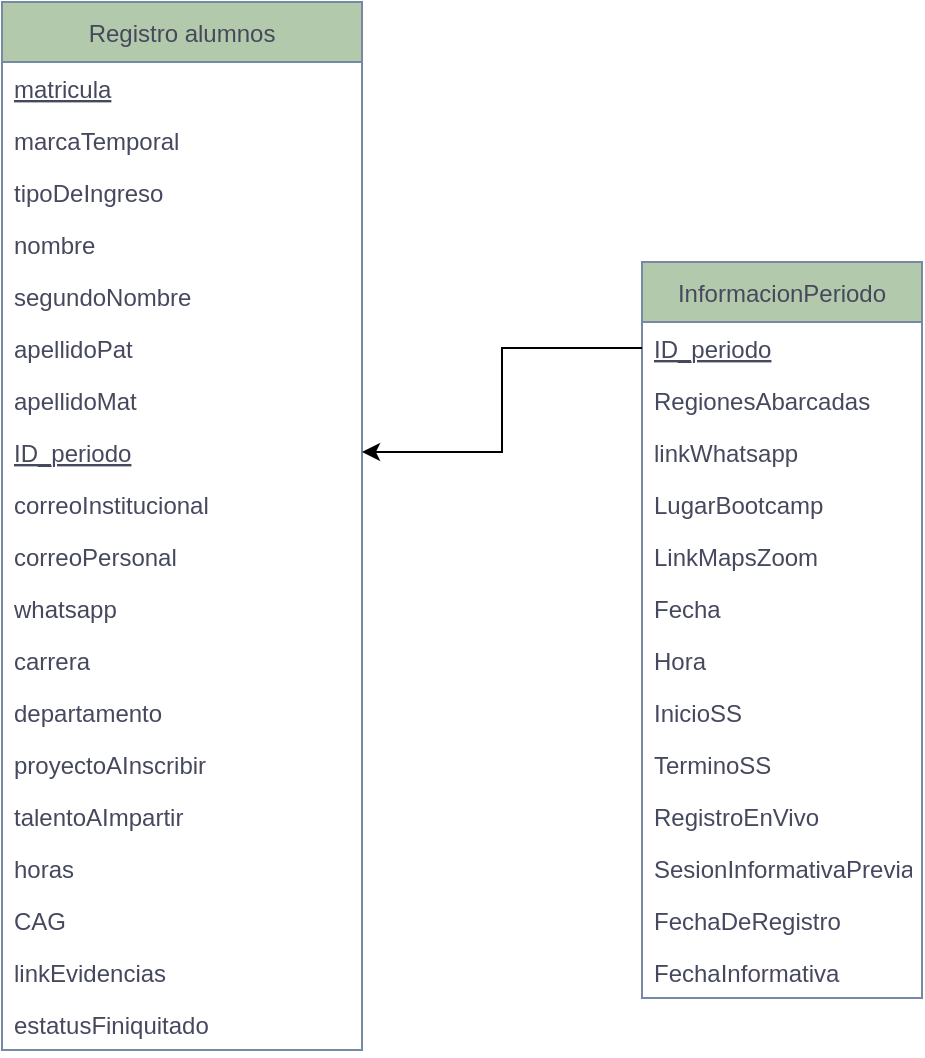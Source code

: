 <mxfile version="20.8.4" type="google"><diagram id="09lRY_M0y0O3fUErkDJz" name="Página-1"><mxGraphModel grid="1" page="1" gridSize="10" guides="1" tooltips="1" connect="1" arrows="1" fold="1" pageScale="1" pageWidth="827" pageHeight="1169" math="0" shadow="0"><root><mxCell id="0"/><mxCell id="1" parent="0"/><mxCell id="d8PoD4XQecWDnYhHf8VR-1" value="Registro alumnos" style="swimlane;fontStyle=0;childLayout=stackLayout;horizontal=1;startSize=30;fillColor=#B2C9AB;horizontalStack=0;resizeParent=1;resizeParentMax=0;resizeLast=0;collapsible=1;marginBottom=0;rounded=0;shadow=0;glass=0;sketch=0;arcSize=20;strokeColor=#788AA3;fontColor=#46495D;" vertex="1" parent="1"><mxGeometry x="190" y="50" width="180" height="524" as="geometry"/></mxCell><mxCell id="d8PoD4XQecWDnYhHf8VR-2" value="matricula" style="text;strokeColor=none;fillColor=none;align=left;verticalAlign=top;spacingLeft=4;spacingRight=4;overflow=hidden;rotatable=0;points=[[0,0.5],[1,0.5]];portConstraint=eastwest;fontColor=#46495D;fontStyle=4" vertex="1" parent="d8PoD4XQecWDnYhHf8VR-1"><mxGeometry y="30" width="180" height="26" as="geometry"/></mxCell><mxCell id="d8PoD4XQecWDnYhHf8VR-3" value="marcaTemporal" style="text;strokeColor=none;fillColor=none;align=left;verticalAlign=top;spacingLeft=4;spacingRight=4;overflow=hidden;rotatable=0;points=[[0,0.5],[1,0.5]];portConstraint=eastwest;fontColor=#46495D;" vertex="1" parent="d8PoD4XQecWDnYhHf8VR-1"><mxGeometry y="56" width="180" height="26" as="geometry"/></mxCell><mxCell id="d8PoD4XQecWDnYhHf8VR-4" value="tipoDeIngreso" style="text;strokeColor=none;fillColor=none;align=left;verticalAlign=top;spacingLeft=4;spacingRight=4;overflow=hidden;rotatable=0;points=[[0,0.5],[1,0.5]];portConstraint=eastwest;fontColor=#46495D;" vertex="1" parent="d8PoD4XQecWDnYhHf8VR-1"><mxGeometry y="82" width="180" height="26" as="geometry"/></mxCell><mxCell id="d8PoD4XQecWDnYhHf8VR-5" value="nombre" style="text;strokeColor=none;fillColor=none;align=left;verticalAlign=top;spacingLeft=4;spacingRight=4;overflow=hidden;rotatable=0;points=[[0,0.5],[1,0.5]];portConstraint=eastwest;fontColor=#46495D;" vertex="1" parent="d8PoD4XQecWDnYhHf8VR-1"><mxGeometry y="108" width="180" height="26" as="geometry"/></mxCell><mxCell id="d8PoD4XQecWDnYhHf8VR-6" value="segundoNombre" style="text;strokeColor=none;fillColor=none;align=left;verticalAlign=top;spacingLeft=4;spacingRight=4;overflow=hidden;rotatable=0;points=[[0,0.5],[1,0.5]];portConstraint=eastwest;fontColor=#46495D;" vertex="1" parent="d8PoD4XQecWDnYhHf8VR-1"><mxGeometry y="134" width="180" height="26" as="geometry"/></mxCell><mxCell id="d8PoD4XQecWDnYhHf8VR-7" value="apellidoPat" style="text;strokeColor=none;fillColor=none;align=left;verticalAlign=top;spacingLeft=4;spacingRight=4;overflow=hidden;rotatable=0;points=[[0,0.5],[1,0.5]];portConstraint=eastwest;fontColor=#46495D;" vertex="1" parent="d8PoD4XQecWDnYhHf8VR-1"><mxGeometry y="160" width="180" height="26" as="geometry"/></mxCell><mxCell id="d8PoD4XQecWDnYhHf8VR-8" value="apellidoMat" style="text;strokeColor=none;fillColor=none;align=left;verticalAlign=top;spacingLeft=4;spacingRight=4;overflow=hidden;rotatable=0;points=[[0,0.5],[1,0.5]];portConstraint=eastwest;fontColor=#46495D;" vertex="1" parent="d8PoD4XQecWDnYhHf8VR-1"><mxGeometry y="186" width="180" height="26" as="geometry"/></mxCell><mxCell id="d8PoD4XQecWDnYhHf8VR-36" value="ID_periodo" style="text;strokeColor=none;fillColor=none;align=left;verticalAlign=top;spacingLeft=4;spacingRight=4;overflow=hidden;rotatable=0;points=[[0,0.5],[1,0.5]];portConstraint=eastwest;fontColor=#46495D;fontStyle=4" vertex="1" parent="d8PoD4XQecWDnYhHf8VR-1"><mxGeometry y="212" width="180" height="26" as="geometry"/></mxCell><mxCell id="d8PoD4XQecWDnYhHf8VR-35" value="correoInstitucional" style="text;strokeColor=none;fillColor=none;align=left;verticalAlign=top;spacingLeft=4;spacingRight=4;overflow=hidden;rotatable=0;points=[[0,0.5],[1,0.5]];portConstraint=eastwest;fontColor=#46495D;" vertex="1" parent="d8PoD4XQecWDnYhHf8VR-1"><mxGeometry y="238" width="180" height="26" as="geometry"/></mxCell><mxCell id="d8PoD4XQecWDnYhHf8VR-34" value="correoPersonal" style="text;strokeColor=none;fillColor=none;align=left;verticalAlign=top;spacingLeft=4;spacingRight=4;overflow=hidden;rotatable=0;points=[[0,0.5],[1,0.5]];portConstraint=eastwest;fontColor=#46495D;" vertex="1" parent="d8PoD4XQecWDnYhHf8VR-1"><mxGeometry y="264" width="180" height="26" as="geometry"/></mxCell><mxCell id="d8PoD4XQecWDnYhHf8VR-33" value="whatsapp" style="text;strokeColor=none;fillColor=none;align=left;verticalAlign=top;spacingLeft=4;spacingRight=4;overflow=hidden;rotatable=0;points=[[0,0.5],[1,0.5]];portConstraint=eastwest;fontColor=#46495D;" vertex="1" parent="d8PoD4XQecWDnYhHf8VR-1"><mxGeometry y="290" width="180" height="26" as="geometry"/></mxCell><mxCell id="d8PoD4XQecWDnYhHf8VR-32" value="carrera" style="text;strokeColor=none;fillColor=none;align=left;verticalAlign=top;spacingLeft=4;spacingRight=4;overflow=hidden;rotatable=0;points=[[0,0.5],[1,0.5]];portConstraint=eastwest;fontColor=#46495D;" vertex="1" parent="d8PoD4XQecWDnYhHf8VR-1"><mxGeometry y="316" width="180" height="26" as="geometry"/></mxCell><mxCell id="d8PoD4XQecWDnYhHf8VR-40" value="departamento" style="text;strokeColor=none;fillColor=none;align=left;verticalAlign=top;spacingLeft=4;spacingRight=4;overflow=hidden;rotatable=0;points=[[0,0.5],[1,0.5]];portConstraint=eastwest;fontColor=#46495D;" vertex="1" parent="d8PoD4XQecWDnYhHf8VR-1"><mxGeometry y="342" width="180" height="26" as="geometry"/></mxCell><mxCell id="d8PoD4XQecWDnYhHf8VR-39" value="proyectoAInscribir" style="text;strokeColor=none;fillColor=none;align=left;verticalAlign=top;spacingLeft=4;spacingRight=4;overflow=hidden;rotatable=0;points=[[0,0.5],[1,0.5]];portConstraint=eastwest;fontColor=#46495D;" vertex="1" parent="d8PoD4XQecWDnYhHf8VR-1"><mxGeometry y="368" width="180" height="26" as="geometry"/></mxCell><mxCell id="d8PoD4XQecWDnYhHf8VR-38" value="talentoAImpartir" style="text;strokeColor=none;fillColor=none;align=left;verticalAlign=top;spacingLeft=4;spacingRight=4;overflow=hidden;rotatable=0;points=[[0,0.5],[1,0.5]];portConstraint=eastwest;fontColor=#46495D;" vertex="1" parent="d8PoD4XQecWDnYhHf8VR-1"><mxGeometry y="394" width="180" height="26" as="geometry"/></mxCell><mxCell id="d8PoD4XQecWDnYhHf8VR-37" value="horas" style="text;strokeColor=none;fillColor=none;align=left;verticalAlign=top;spacingLeft=4;spacingRight=4;overflow=hidden;rotatable=0;points=[[0,0.5],[1,0.5]];portConstraint=eastwest;fontColor=#46495D;" vertex="1" parent="d8PoD4XQecWDnYhHf8VR-1"><mxGeometry y="420" width="180" height="26" as="geometry"/></mxCell><mxCell id="d8PoD4XQecWDnYhHf8VR-42" value="CAG" style="text;strokeColor=none;fillColor=none;align=left;verticalAlign=top;spacingLeft=4;spacingRight=4;overflow=hidden;rotatable=0;points=[[0,0.5],[1,0.5]];portConstraint=eastwest;fontColor=#46495D;" vertex="1" parent="d8PoD4XQecWDnYhHf8VR-1"><mxGeometry y="446" width="180" height="26" as="geometry"/></mxCell><mxCell id="d8PoD4XQecWDnYhHf8VR-41" value="linkEvidencias&#10;" style="text;strokeColor=none;fillColor=none;align=left;verticalAlign=top;spacingLeft=4;spacingRight=4;overflow=hidden;rotatable=0;points=[[0,0.5],[1,0.5]];portConstraint=eastwest;fontColor=#46495D;" vertex="1" parent="d8PoD4XQecWDnYhHf8VR-1"><mxGeometry y="472" width="180" height="26" as="geometry"/></mxCell><mxCell id="d8PoD4XQecWDnYhHf8VR-9" value="estatusFiniquitado" style="text;strokeColor=none;fillColor=none;align=left;verticalAlign=top;spacingLeft=4;spacingRight=4;overflow=hidden;rotatable=0;points=[[0,0.5],[1,0.5]];portConstraint=eastwest;fontColor=#46495D;" vertex="1" parent="d8PoD4XQecWDnYhHf8VR-1"><mxGeometry y="498" width="180" height="26" as="geometry"/></mxCell><mxCell id="d8PoD4XQecWDnYhHf8VR-10" value="InformacionPeriodo" style="swimlane;fontStyle=0;childLayout=stackLayout;horizontal=1;startSize=30;fillColor=#B2C9AB;horizontalStack=0;resizeParent=1;resizeParentMax=0;resizeLast=0;collapsible=1;marginBottom=0;rounded=0;shadow=0;glass=0;sketch=0;fontColor=#46495D;strokeColor=#788AA3;arcSize=20;" vertex="1" parent="1"><mxGeometry x="510" y="180" width="140" height="368" as="geometry"/></mxCell><mxCell id="d8PoD4XQecWDnYhHf8VR-11" value="ID_periodo" style="text;strokeColor=none;fillColor=none;align=left;verticalAlign=top;spacingLeft=4;spacingRight=4;overflow=hidden;rotatable=0;points=[[0,0.5],[1,0.5]];portConstraint=eastwest;fontColor=#46495D;fontStyle=4" vertex="1" parent="d8PoD4XQecWDnYhHf8VR-10"><mxGeometry y="30" width="140" height="26" as="geometry"/></mxCell><mxCell id="d8PoD4XQecWDnYhHf8VR-12" value="RegionesAbarcadas" style="text;strokeColor=none;fillColor=none;align=left;verticalAlign=top;spacingLeft=4;spacingRight=4;overflow=hidden;rotatable=0;points=[[0,0.5],[1,0.5]];portConstraint=eastwest;fontColor=#46495D;" vertex="1" parent="d8PoD4XQecWDnYhHf8VR-10"><mxGeometry y="56" width="140" height="26" as="geometry"/></mxCell><mxCell id="d8PoD4XQecWDnYhHf8VR-13" value="linkWhatsapp" style="text;strokeColor=none;fillColor=none;align=left;verticalAlign=top;spacingLeft=4;spacingRight=4;overflow=hidden;rotatable=0;points=[[0,0.5],[1,0.5]];portConstraint=eastwest;fontColor=#46495D;" vertex="1" parent="d8PoD4XQecWDnYhHf8VR-10"><mxGeometry y="82" width="140" height="26" as="geometry"/></mxCell><mxCell id="d8PoD4XQecWDnYhHf8VR-14" value="LugarBootcamp" style="text;strokeColor=none;fillColor=none;align=left;verticalAlign=top;spacingLeft=4;spacingRight=4;overflow=hidden;rotatable=0;points=[[0,0.5],[1,0.5]];portConstraint=eastwest;fontColor=#46495D;" vertex="1" parent="d8PoD4XQecWDnYhHf8VR-10"><mxGeometry y="108" width="140" height="26" as="geometry"/></mxCell><mxCell id="d8PoD4XQecWDnYhHf8VR-17" value="LinkMapsZoom" style="text;strokeColor=none;fillColor=none;align=left;verticalAlign=top;spacingLeft=4;spacingRight=4;overflow=hidden;rotatable=0;points=[[0,0.5],[1,0.5]];portConstraint=eastwest;fontColor=#46495D;" vertex="1" parent="d8PoD4XQecWDnYhHf8VR-10"><mxGeometry y="134" width="140" height="26" as="geometry"/></mxCell><mxCell id="d8PoD4XQecWDnYhHf8VR-29" value="Fecha" style="text;strokeColor=none;fillColor=none;align=left;verticalAlign=top;spacingLeft=4;spacingRight=4;overflow=hidden;rotatable=0;points=[[0,0.5],[1,0.5]];portConstraint=eastwest;fontColor=#46495D;" vertex="1" parent="d8PoD4XQecWDnYhHf8VR-10"><mxGeometry y="160" width="140" height="26" as="geometry"/></mxCell><mxCell id="d8PoD4XQecWDnYhHf8VR-28" value="Hora" style="text;strokeColor=none;fillColor=none;align=left;verticalAlign=top;spacingLeft=4;spacingRight=4;overflow=hidden;rotatable=0;points=[[0,0.5],[1,0.5]];portConstraint=eastwest;fontColor=#46495D;" vertex="1" parent="d8PoD4XQecWDnYhHf8VR-10"><mxGeometry y="186" width="140" height="26" as="geometry"/></mxCell><mxCell id="d8PoD4XQecWDnYhHf8VR-27" value="InicioSS" style="text;strokeColor=none;fillColor=none;align=left;verticalAlign=top;spacingLeft=4;spacingRight=4;overflow=hidden;rotatable=0;points=[[0,0.5],[1,0.5]];portConstraint=eastwest;fontColor=#46495D;" vertex="1" parent="d8PoD4XQecWDnYhHf8VR-10"><mxGeometry y="212" width="140" height="26" as="geometry"/></mxCell><mxCell id="d8PoD4XQecWDnYhHf8VR-26" value="TerminoSS" style="text;strokeColor=none;fillColor=none;align=left;verticalAlign=top;spacingLeft=4;spacingRight=4;overflow=hidden;rotatable=0;points=[[0,0.5],[1,0.5]];portConstraint=eastwest;fontColor=#46495D;" vertex="1" parent="d8PoD4XQecWDnYhHf8VR-10"><mxGeometry y="238" width="140" height="26" as="geometry"/></mxCell><mxCell id="d8PoD4XQecWDnYhHf8VR-24" value="RegistroEnVivo" style="text;strokeColor=none;fillColor=none;align=left;verticalAlign=top;spacingLeft=4;spacingRight=4;overflow=hidden;rotatable=0;points=[[0,0.5],[1,0.5]];portConstraint=eastwest;fontColor=#46495D;" vertex="1" parent="d8PoD4XQecWDnYhHf8VR-10"><mxGeometry y="264" width="140" height="26" as="geometry"/></mxCell><mxCell id="d8PoD4XQecWDnYhHf8VR-31" value="SesionInformativaPrevia" style="text;strokeColor=none;fillColor=none;align=left;verticalAlign=top;spacingLeft=4;spacingRight=4;overflow=hidden;rotatable=0;points=[[0,0.5],[1,0.5]];portConstraint=eastwest;fontColor=#46495D;" vertex="1" parent="d8PoD4XQecWDnYhHf8VR-10"><mxGeometry y="290" width="140" height="26" as="geometry"/></mxCell><mxCell id="d8PoD4XQecWDnYhHf8VR-30" value="FechaDeRegistro" style="text;strokeColor=none;fillColor=none;align=left;verticalAlign=top;spacingLeft=4;spacingRight=4;overflow=hidden;rotatable=0;points=[[0,0.5],[1,0.5]];portConstraint=eastwest;fontColor=#46495D;" vertex="1" parent="d8PoD4XQecWDnYhHf8VR-10"><mxGeometry y="316" width="140" height="26" as="geometry"/></mxCell><mxCell id="d8PoD4XQecWDnYhHf8VR-25" value="FechaInformativa" style="text;strokeColor=none;fillColor=none;align=left;verticalAlign=top;spacingLeft=4;spacingRight=4;overflow=hidden;rotatable=0;points=[[0,0.5],[1,0.5]];portConstraint=eastwest;fontColor=#46495D;" vertex="1" parent="d8PoD4XQecWDnYhHf8VR-10"><mxGeometry y="342" width="140" height="26" as="geometry"/></mxCell><mxCell id="d8PoD4XQecWDnYhHf8VR-43" value="" style="endArrow=classic;html=1;rounded=0;exitX=0;exitY=0.5;exitDx=0;exitDy=0;entryX=1;entryY=0.5;entryDx=0;entryDy=0;" edge="1" parent="1" source="d8PoD4XQecWDnYhHf8VR-11" target="d8PoD4XQecWDnYhHf8VR-36"><mxGeometry width="50" height="50" relative="1" as="geometry"><mxPoint x="360" y="340" as="sourcePoint"/><mxPoint x="410" y="290" as="targetPoint"/><Array as="points"><mxPoint x="440" y="223"/><mxPoint x="440" y="275"/></Array></mxGeometry></mxCell></root></mxGraphModel></diagram></mxfile>
